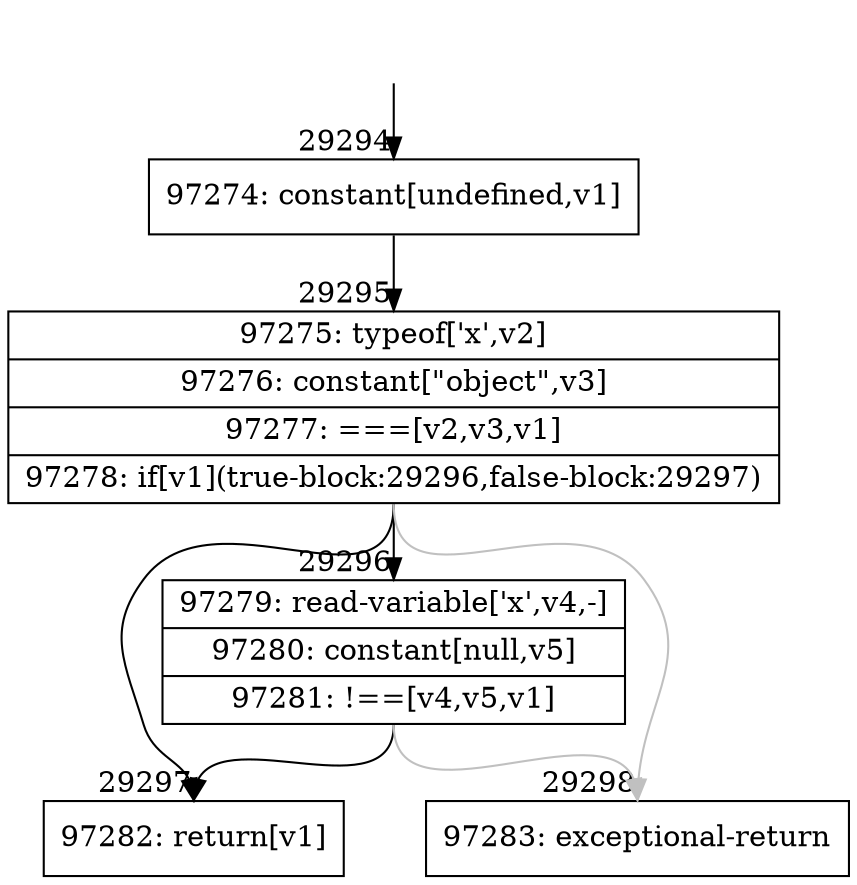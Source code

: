 digraph {
rankdir="TD"
BB_entry2603[shape=none,label=""];
BB_entry2603 -> BB29294 [tailport=s, headport=n, headlabel="    29294"]
BB29294 [shape=record label="{97274: constant[undefined,v1]}" ] 
BB29294 -> BB29295 [tailport=s, headport=n, headlabel="      29295"]
BB29295 [shape=record label="{97275: typeof['x',v2]|97276: constant[\"object\",v3]|97277: ===[v2,v3,v1]|97278: if[v1](true-block:29296,false-block:29297)}" ] 
BB29295 -> BB29297 [tailport=s, headport=n, headlabel="      29297"]
BB29295 -> BB29296 [tailport=s, headport=n, headlabel="      29296"]
BB29295 -> BB29298 [tailport=s, headport=n, color=gray, headlabel="      29298"]
BB29296 [shape=record label="{97279: read-variable['x',v4,-]|97280: constant[null,v5]|97281: !==[v4,v5,v1]}" ] 
BB29296 -> BB29297 [tailport=s, headport=n]
BB29296 -> BB29298 [tailport=s, headport=n, color=gray]
BB29297 [shape=record label="{97282: return[v1]}" ] 
BB29298 [shape=record label="{97283: exceptional-return}" ] 
//#$~ 52939
}

